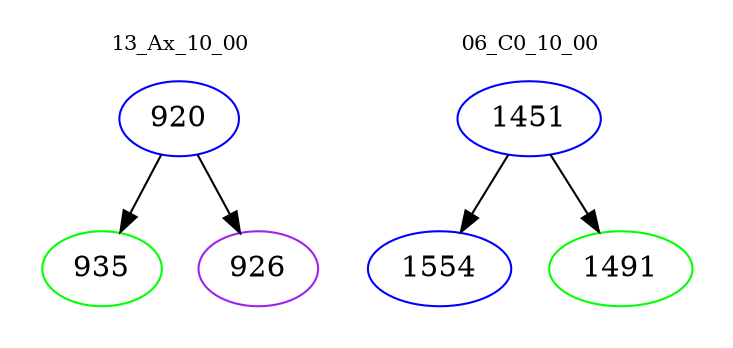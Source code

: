 digraph{
subgraph cluster_0 {
color = white
label = "13_Ax_10_00";
fontsize=10;
T0_920 [label="920", color="blue"]
T0_920 -> T0_935 [color="black"]
T0_935 [label="935", color="green"]
T0_920 -> T0_926 [color="black"]
T0_926 [label="926", color="purple"]
}
subgraph cluster_1 {
color = white
label = "06_C0_10_00";
fontsize=10;
T1_1451 [label="1451", color="blue"]
T1_1451 -> T1_1554 [color="black"]
T1_1554 [label="1554", color="blue"]
T1_1451 -> T1_1491 [color="black"]
T1_1491 [label="1491", color="green"]
}
}
